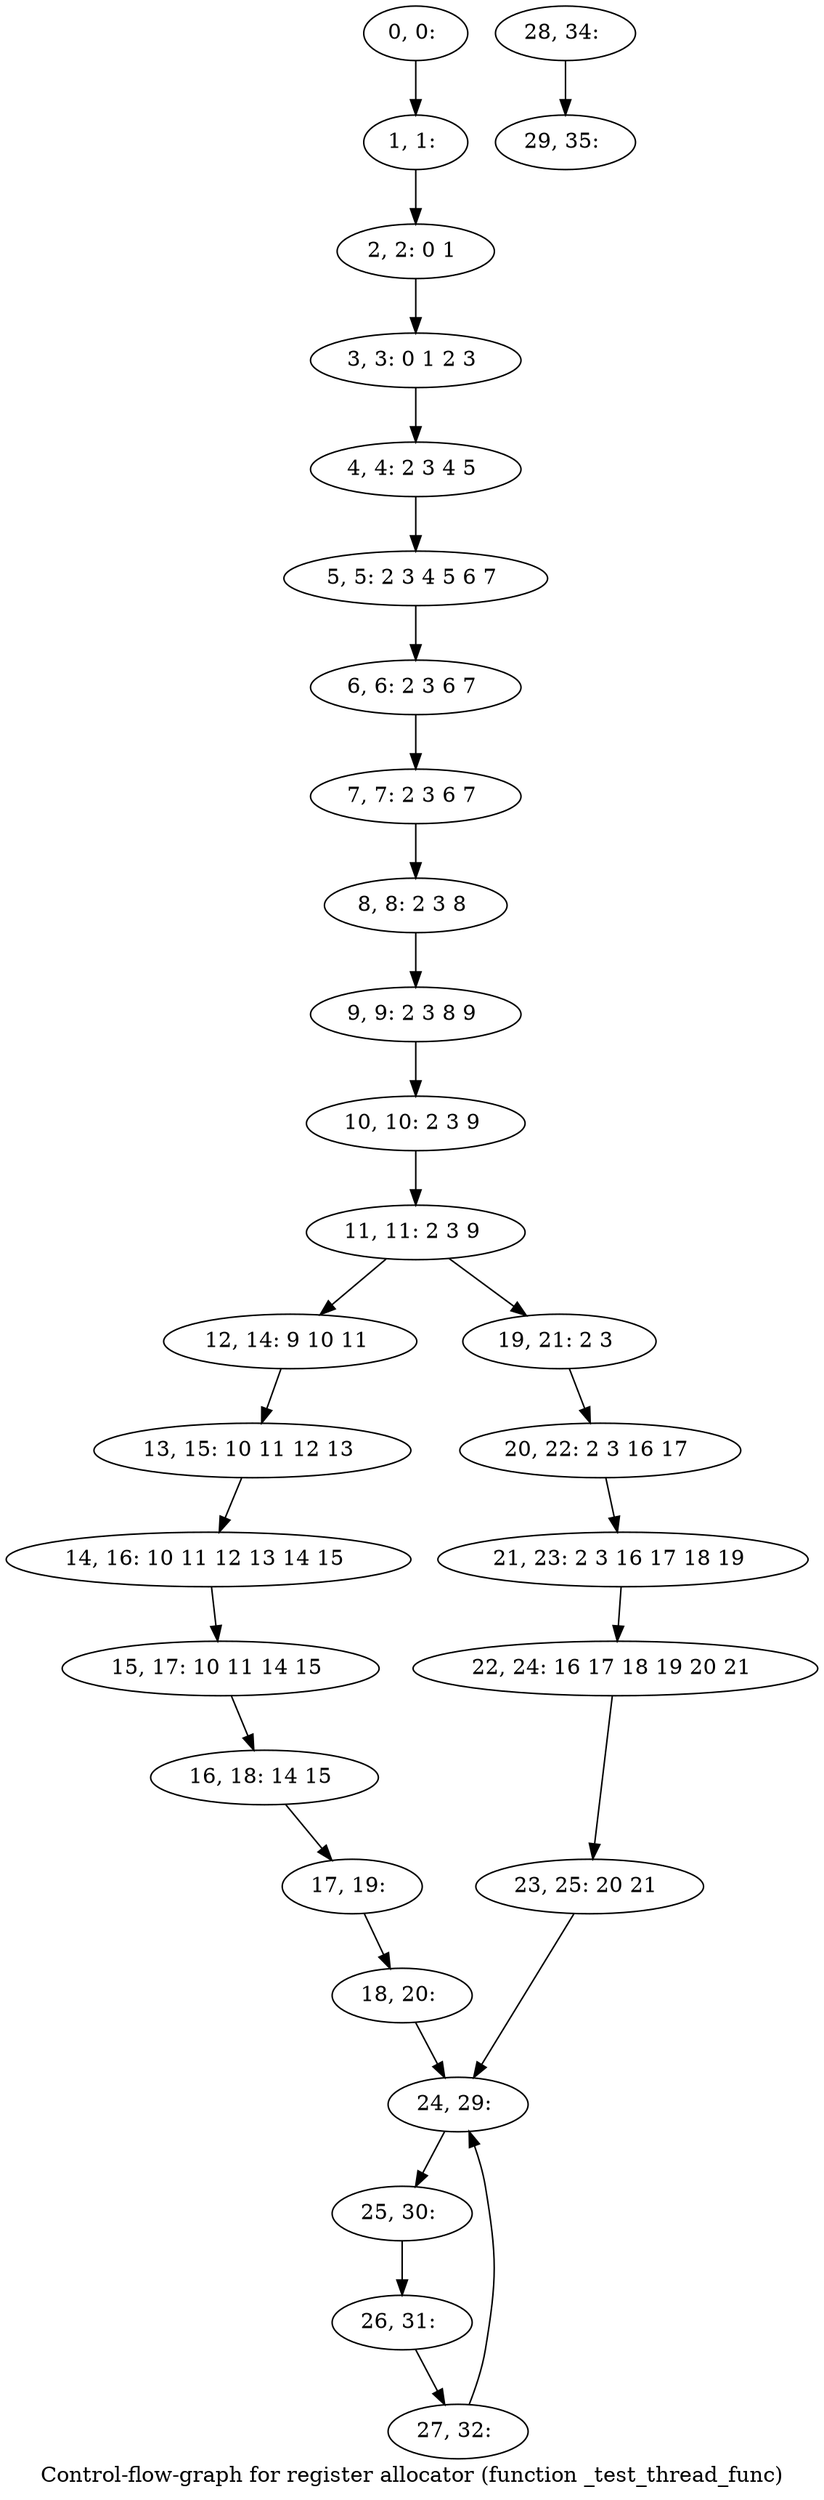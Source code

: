 digraph G {
graph [label="Control-flow-graph for register allocator (function _test_thread_func)"]
0[label="0, 0: "];
1[label="1, 1: "];
2[label="2, 2: 0 1 "];
3[label="3, 3: 0 1 2 3 "];
4[label="4, 4: 2 3 4 5 "];
5[label="5, 5: 2 3 4 5 6 7 "];
6[label="6, 6: 2 3 6 7 "];
7[label="7, 7: 2 3 6 7 "];
8[label="8, 8: 2 3 8 "];
9[label="9, 9: 2 3 8 9 "];
10[label="10, 10: 2 3 9 "];
11[label="11, 11: 2 3 9 "];
12[label="12, 14: 9 10 11 "];
13[label="13, 15: 10 11 12 13 "];
14[label="14, 16: 10 11 12 13 14 15 "];
15[label="15, 17: 10 11 14 15 "];
16[label="16, 18: 14 15 "];
17[label="17, 19: "];
18[label="18, 20: "];
19[label="19, 21: 2 3 "];
20[label="20, 22: 2 3 16 17 "];
21[label="21, 23: 2 3 16 17 18 19 "];
22[label="22, 24: 16 17 18 19 20 21 "];
23[label="23, 25: 20 21 "];
24[label="24, 29: "];
25[label="25, 30: "];
26[label="26, 31: "];
27[label="27, 32: "];
28[label="28, 34: "];
29[label="29, 35: "];
0->1 ;
1->2 ;
2->3 ;
3->4 ;
4->5 ;
5->6 ;
6->7 ;
7->8 ;
8->9 ;
9->10 ;
10->11 ;
11->12 ;
11->19 ;
12->13 ;
13->14 ;
14->15 ;
15->16 ;
16->17 ;
17->18 ;
18->24 ;
19->20 ;
20->21 ;
21->22 ;
22->23 ;
23->24 ;
24->25 ;
25->26 ;
26->27 ;
27->24 ;
28->29 ;
}
